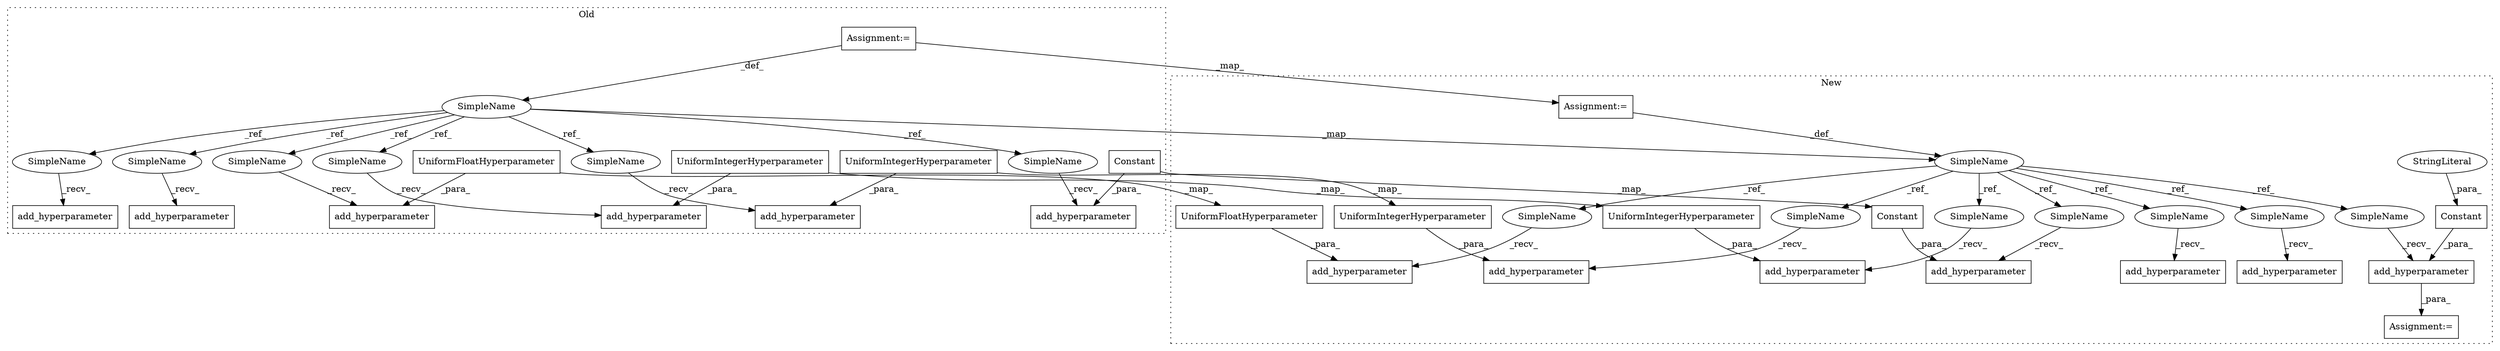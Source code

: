 digraph G {
subgraph cluster0 {
1 [label="add_hyperparameter" a="32" s="5778,5806" l="19,1" shape="box"];
7 [label="SimpleName" a="42" s="5493" l="2" shape="ellipse"];
9 [label="UniformFloatHyperparameter" a="32" s="5005,5062" l="27,1" shape="box"];
11 [label="add_hyperparameter" a="32" s="5525,5556" l="19,1" shape="box"];
14 [label="Constant" a="32" s="5156,5183" l="9,1" shape="box"];
16 [label="add_hyperparameter" a="32" s="5608,5639" l="19,1" shape="box"];
17 [label="Assignment:=" a="7" s="5495" l="1" shape="box"];
20 [label="add_hyperparameter" a="32" s="5733,5768" l="19,1" shape="box"];
22 [label="UniformIntegerHyperparameter" a="32" s="5426,5486" l="29,1" shape="box"];
23 [label="add_hyperparameter" a="32" s="5687,5723" l="19,1" shape="box"];
26 [label="UniformIntegerHyperparameter" a="32" s="5341,5402" l="29,1" shape="box"];
28 [label="add_hyperparameter" a="32" s="5649,5677" l="19,1" shape="box"];
36 [label="SimpleName" a="42" s="5646" l="2" shape="ellipse"];
37 [label="SimpleName" a="42" s="5775" l="2" shape="ellipse"];
38 [label="SimpleName" a="42" s="5605" l="2" shape="ellipse"];
39 [label="SimpleName" a="42" s="5730" l="2" shape="ellipse"];
40 [label="SimpleName" a="42" s="5684" l="2" shape="ellipse"];
41 [label="SimpleName" a="42" s="5522" l="2" shape="ellipse"];
label = "Old";
style="dotted";
}
subgraph cluster1 {
2 [label="Constant" a="32" s="4926,4952" l="9,1" shape="box"];
3 [label="StringLiteral" a="45" s="4935" l="6" shape="ellipse"];
4 [label="Assignment:=" a="7" s="4903" l="1" shape="box"];
5 [label="add_hyperparameter" a="32" s="4907,4953" l="19,1" shape="box"];
6 [label="SimpleName" a="42" s="4870" l="2" shape="ellipse"];
8 [label="add_hyperparameter" a="32" s="5564,5641" l="19,1" shape="box"];
10 [label="UniformFloatHyperparameter" a="32" s="5583,5640" l="27,1" shape="box"];
12 [label="add_hyperparameter" a="32" s="5080,5127" l="19,1" shape="box"];
13 [label="Constant" a="32" s="5099,5126" l="9,1" shape="box"];
15 [label="add_hyperparameter" a="32" s="5147,5214" l="19,1" shape="box"];
18 [label="Assignment:=" a="7" s="4872" l="1" shape="box"];
19 [label="add_hyperparameter" a="32" s="5350,5430" l="19,1" shape="box"];
21 [label="UniformIntegerHyperparameter" a="32" s="5369,5429" l="29,1" shape="box"];
24 [label="add_hyperparameter" a="32" s="5242,5323" l="19,1" shape="box"];
25 [label="UniformIntegerHyperparameter" a="32" s="5261,5322" l="29,1" shape="box"];
27 [label="add_hyperparameter" a="32" s="5465,5544" l="19,1" shape="box"];
29 [label="SimpleName" a="42" s="5462" l="2" shape="ellipse"];
30 [label="SimpleName" a="42" s="5561" l="2" shape="ellipse"];
31 [label="SimpleName" a="42" s="5239" l="2" shape="ellipse"];
32 [label="SimpleName" a="42" s="5144" l="2" shape="ellipse"];
33 [label="SimpleName" a="42" s="5347" l="2" shape="ellipse"];
34 [label="SimpleName" a="42" s="4904" l="2" shape="ellipse"];
35 [label="SimpleName" a="42" s="5077" l="2" shape="ellipse"];
label = "New";
style="dotted";
}
2 -> 5 [label="_para_"];
3 -> 2 [label="_para_"];
5 -> 4 [label="_para_"];
6 -> 29 [label="_ref_"];
6 -> 34 [label="_ref_"];
6 -> 35 [label="_ref_"];
6 -> 30 [label="_ref_"];
6 -> 32 [label="_ref_"];
6 -> 31 [label="_ref_"];
6 -> 33 [label="_ref_"];
7 -> 6 [label="_map_"];
7 -> 40 [label="_ref_"];
7 -> 38 [label="_ref_"];
7 -> 39 [label="_ref_"];
7 -> 37 [label="_ref_"];
7 -> 36 [label="_ref_"];
7 -> 41 [label="_ref_"];
9 -> 10 [label="_map_"];
9 -> 1 [label="_para_"];
10 -> 8 [label="_para_"];
13 -> 12 [label="_para_"];
14 -> 11 [label="_para_"];
14 -> 13 [label="_map_"];
17 -> 7 [label="_def_"];
17 -> 18 [label="_map_"];
18 -> 6 [label="_def_"];
21 -> 19 [label="_para_"];
22 -> 20 [label="_para_"];
22 -> 21 [label="_map_"];
25 -> 24 [label="_para_"];
26 -> 25 [label="_map_"];
26 -> 23 [label="_para_"];
29 -> 27 [label="_recv_"];
30 -> 8 [label="_recv_"];
31 -> 24 [label="_recv_"];
32 -> 15 [label="_recv_"];
33 -> 19 [label="_recv_"];
34 -> 5 [label="_recv_"];
35 -> 12 [label="_recv_"];
36 -> 28 [label="_recv_"];
37 -> 1 [label="_recv_"];
38 -> 16 [label="_recv_"];
39 -> 20 [label="_recv_"];
40 -> 23 [label="_recv_"];
41 -> 11 [label="_recv_"];
}